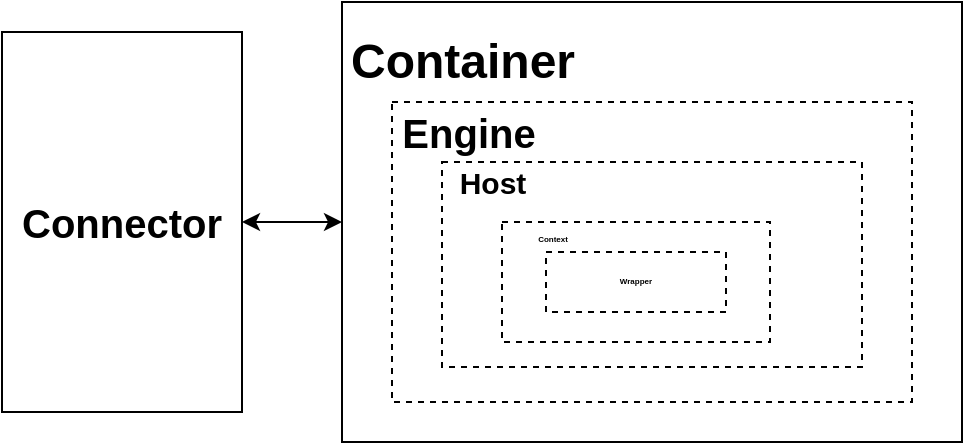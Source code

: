 <mxfile version="20.3.3" type="device"><diagram id="vIY0v5aSFKwykf7X4TkU" name="第 1 页"><mxGraphModel dx="524" dy="897" grid="1" gridSize="10" guides="1" tooltips="1" connect="1" arrows="1" fold="1" page="1" pageScale="1" pageWidth="827" pageHeight="1169" math="0" shadow="0"><root><mxCell id="0"/><mxCell id="1" parent="0"/><mxCell id="BbgDNJ0Tt1Ix-uaipTDs-1" value="&lt;b&gt;&lt;font style=&quot;font-size: 20px;&quot;&gt;Connector&lt;/font&gt;&lt;/b&gt;" style="rounded=0;whiteSpace=wrap;html=1;" vertex="1" parent="1"><mxGeometry x="30" y="265" width="120" height="190" as="geometry"/></mxCell><mxCell id="BbgDNJ0Tt1Ix-uaipTDs-2" value="" style="rounded=0;whiteSpace=wrap;html=1;" vertex="1" parent="1"><mxGeometry x="200" y="250" width="310" height="220" as="geometry"/></mxCell><mxCell id="BbgDNJ0Tt1Ix-uaipTDs-3" value="Container" style="text;strokeColor=none;fillColor=none;html=1;fontSize=24;fontStyle=1;verticalAlign=middle;align=center;" vertex="1" parent="1"><mxGeometry x="210" y="260" width="100" height="40" as="geometry"/></mxCell><mxCell id="BbgDNJ0Tt1Ix-uaipTDs-4" value="" style="rounded=0;whiteSpace=wrap;html=1;fontSize=20;dashed=1;" vertex="1" parent="1"><mxGeometry x="225" y="300" width="260" height="150" as="geometry"/></mxCell><mxCell id="BbgDNJ0Tt1Ix-uaipTDs-5" value="Engine" style="text;strokeColor=none;fillColor=none;html=1;fontSize=20;fontStyle=1;verticalAlign=middle;align=center;" vertex="1" parent="1"><mxGeometry x="215" y="300" width="95" height="30" as="geometry"/></mxCell><mxCell id="BbgDNJ0Tt1Ix-uaipTDs-6" value="" style="rounded=0;whiteSpace=wrap;html=1;fontSize=20;dashed=1;" vertex="1" parent="1"><mxGeometry x="250" y="330" width="210" height="102.5" as="geometry"/></mxCell><mxCell id="BbgDNJ0Tt1Ix-uaipTDs-7" value="Host" style="text;strokeColor=none;fillColor=none;html=1;fontSize=15;fontStyle=1;verticalAlign=middle;align=center;" vertex="1" parent="1"><mxGeometry x="225" y="320" width="100" height="40" as="geometry"/></mxCell><mxCell id="BbgDNJ0Tt1Ix-uaipTDs-8" value="" style="rounded=0;whiteSpace=wrap;html=1;fontSize=15;dashed=1;" vertex="1" parent="1"><mxGeometry x="280" y="360" width="134" height="60" as="geometry"/></mxCell><mxCell id="BbgDNJ0Tt1Ix-uaipTDs-9" value="Context" style="text;strokeColor=none;fillColor=none;html=1;fontSize=4;fontStyle=1;verticalAlign=middle;align=center;" vertex="1" parent="1"><mxGeometry x="260" y="347.5" width="90" height="42.5" as="geometry"/></mxCell><mxCell id="BbgDNJ0Tt1Ix-uaipTDs-10" value="&lt;b&gt;Wrapper&lt;/b&gt;" style="rounded=0;whiteSpace=wrap;html=1;fontSize=4;dashed=1;" vertex="1" parent="1"><mxGeometry x="302" y="375" width="90" height="30" as="geometry"/></mxCell><mxCell id="BbgDNJ0Tt1Ix-uaipTDs-15" value="" style="endArrow=classic;startArrow=classic;html=1;rounded=0;fontSize=4;exitX=1;exitY=0.5;exitDx=0;exitDy=0;" edge="1" parent="1" source="BbgDNJ0Tt1Ix-uaipTDs-1" target="BbgDNJ0Tt1Ix-uaipTDs-2"><mxGeometry width="50" height="50" relative="1" as="geometry"><mxPoint x="250" y="480" as="sourcePoint"/><mxPoint x="300" y="430" as="targetPoint"/></mxGeometry></mxCell></root></mxGraphModel></diagram></mxfile>